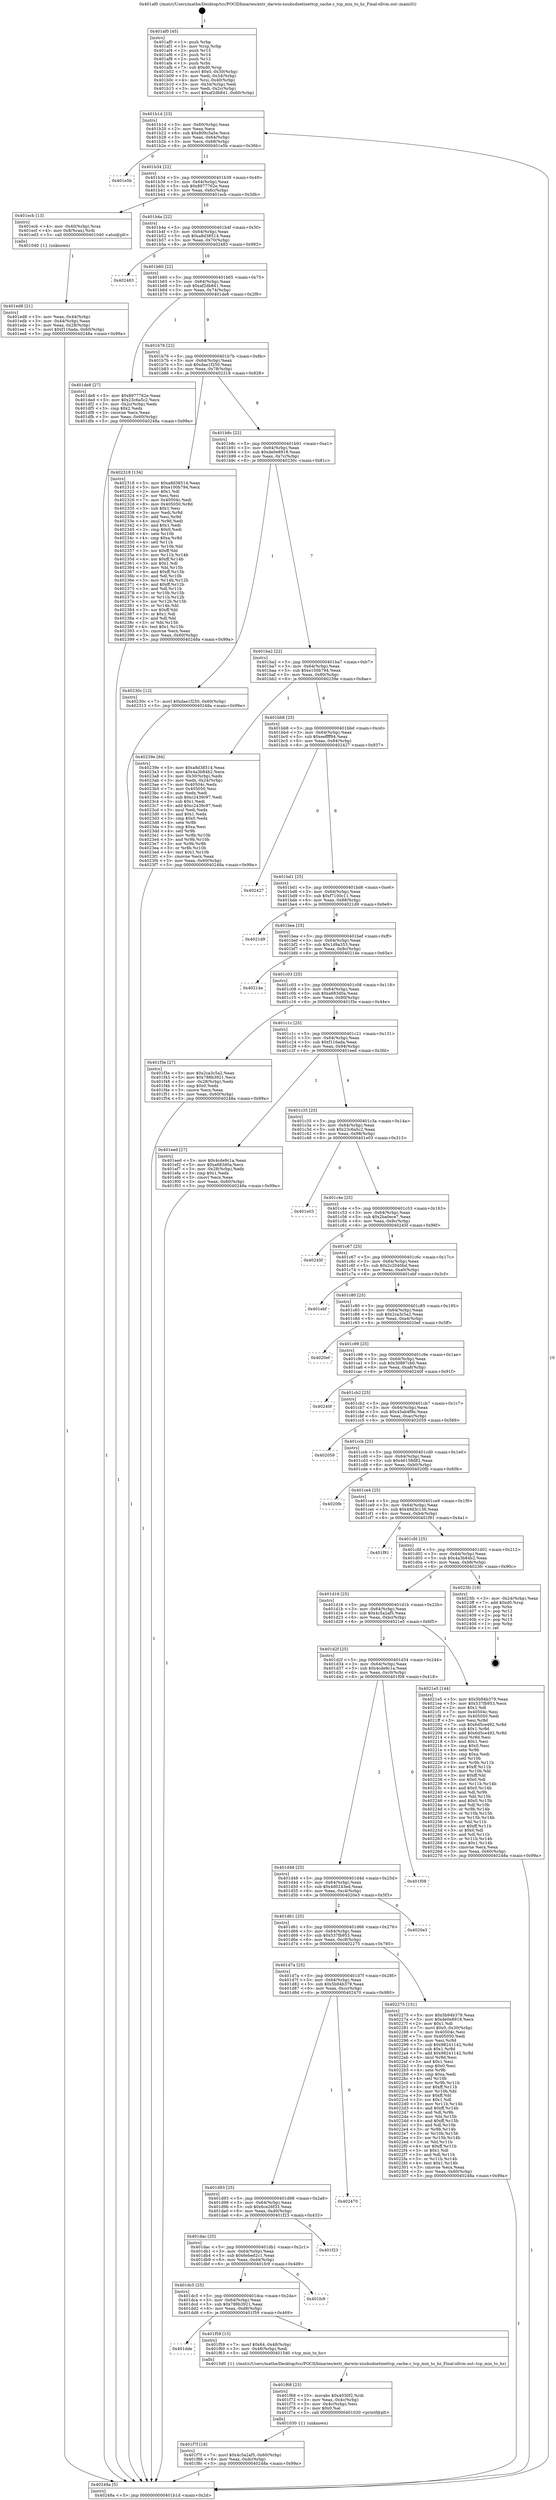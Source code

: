 digraph "0x401af0" {
  label = "0x401af0 (/mnt/c/Users/mathe/Desktop/tcc/POCII/binaries/extr_darwin-xnubsdnetinettcp_cache.c_tcp_min_to_hz_Final-ollvm.out::main(0))"
  labelloc = "t"
  node[shape=record]

  Entry [label="",width=0.3,height=0.3,shape=circle,fillcolor=black,style=filled]
  "0x401b1d" [label="{
     0x401b1d [23]\l
     | [instrs]\l
     &nbsp;&nbsp;0x401b1d \<+3\>: mov -0x60(%rbp),%eax\l
     &nbsp;&nbsp;0x401b20 \<+2\>: mov %eax,%ecx\l
     &nbsp;&nbsp;0x401b22 \<+6\>: sub $0x809c5a5e,%ecx\l
     &nbsp;&nbsp;0x401b28 \<+3\>: mov %eax,-0x64(%rbp)\l
     &nbsp;&nbsp;0x401b2b \<+3\>: mov %ecx,-0x68(%rbp)\l
     &nbsp;&nbsp;0x401b2e \<+6\>: je 0000000000401e5b \<main+0x36b\>\l
  }"]
  "0x401e5b" [label="{
     0x401e5b\l
  }", style=dashed]
  "0x401b34" [label="{
     0x401b34 [22]\l
     | [instrs]\l
     &nbsp;&nbsp;0x401b34 \<+5\>: jmp 0000000000401b39 \<main+0x49\>\l
     &nbsp;&nbsp;0x401b39 \<+3\>: mov -0x64(%rbp),%eax\l
     &nbsp;&nbsp;0x401b3c \<+5\>: sub $0x8977762e,%eax\l
     &nbsp;&nbsp;0x401b41 \<+3\>: mov %eax,-0x6c(%rbp)\l
     &nbsp;&nbsp;0x401b44 \<+6\>: je 0000000000401ecb \<main+0x3db\>\l
  }"]
  Exit [label="",width=0.3,height=0.3,shape=circle,fillcolor=black,style=filled,peripheries=2]
  "0x401ecb" [label="{
     0x401ecb [13]\l
     | [instrs]\l
     &nbsp;&nbsp;0x401ecb \<+4\>: mov -0x40(%rbp),%rax\l
     &nbsp;&nbsp;0x401ecf \<+4\>: mov 0x8(%rax),%rdi\l
     &nbsp;&nbsp;0x401ed3 \<+5\>: call 0000000000401040 \<atoi@plt\>\l
     | [calls]\l
     &nbsp;&nbsp;0x401040 \{1\} (unknown)\l
  }"]
  "0x401b4a" [label="{
     0x401b4a [22]\l
     | [instrs]\l
     &nbsp;&nbsp;0x401b4a \<+5\>: jmp 0000000000401b4f \<main+0x5f\>\l
     &nbsp;&nbsp;0x401b4f \<+3\>: mov -0x64(%rbp),%eax\l
     &nbsp;&nbsp;0x401b52 \<+5\>: sub $0xa8d38514,%eax\l
     &nbsp;&nbsp;0x401b57 \<+3\>: mov %eax,-0x70(%rbp)\l
     &nbsp;&nbsp;0x401b5a \<+6\>: je 0000000000402483 \<main+0x993\>\l
  }"]
  "0x401f7f" [label="{
     0x401f7f [18]\l
     | [instrs]\l
     &nbsp;&nbsp;0x401f7f \<+7\>: movl $0x4c5a2af5,-0x60(%rbp)\l
     &nbsp;&nbsp;0x401f86 \<+6\>: mov %eax,-0xdc(%rbp)\l
     &nbsp;&nbsp;0x401f8c \<+5\>: jmp 000000000040248a \<main+0x99a\>\l
  }"]
  "0x402483" [label="{
     0x402483\l
  }", style=dashed]
  "0x401b60" [label="{
     0x401b60 [22]\l
     | [instrs]\l
     &nbsp;&nbsp;0x401b60 \<+5\>: jmp 0000000000401b65 \<main+0x75\>\l
     &nbsp;&nbsp;0x401b65 \<+3\>: mov -0x64(%rbp),%eax\l
     &nbsp;&nbsp;0x401b68 \<+5\>: sub $0xaf2db841,%eax\l
     &nbsp;&nbsp;0x401b6d \<+3\>: mov %eax,-0x74(%rbp)\l
     &nbsp;&nbsp;0x401b70 \<+6\>: je 0000000000401de8 \<main+0x2f8\>\l
  }"]
  "0x401f68" [label="{
     0x401f68 [23]\l
     | [instrs]\l
     &nbsp;&nbsp;0x401f68 \<+10\>: movabs $0x4030f2,%rdi\l
     &nbsp;&nbsp;0x401f72 \<+3\>: mov %eax,-0x4c(%rbp)\l
     &nbsp;&nbsp;0x401f75 \<+3\>: mov -0x4c(%rbp),%esi\l
     &nbsp;&nbsp;0x401f78 \<+2\>: mov $0x0,%al\l
     &nbsp;&nbsp;0x401f7a \<+5\>: call 0000000000401030 \<printf@plt\>\l
     | [calls]\l
     &nbsp;&nbsp;0x401030 \{1\} (unknown)\l
  }"]
  "0x401de8" [label="{
     0x401de8 [27]\l
     | [instrs]\l
     &nbsp;&nbsp;0x401de8 \<+5\>: mov $0x8977762e,%eax\l
     &nbsp;&nbsp;0x401ded \<+5\>: mov $0x23c6a5c2,%ecx\l
     &nbsp;&nbsp;0x401df2 \<+3\>: mov -0x2c(%rbp),%edx\l
     &nbsp;&nbsp;0x401df5 \<+3\>: cmp $0x2,%edx\l
     &nbsp;&nbsp;0x401df8 \<+3\>: cmovne %ecx,%eax\l
     &nbsp;&nbsp;0x401dfb \<+3\>: mov %eax,-0x60(%rbp)\l
     &nbsp;&nbsp;0x401dfe \<+5\>: jmp 000000000040248a \<main+0x99a\>\l
  }"]
  "0x401b76" [label="{
     0x401b76 [22]\l
     | [instrs]\l
     &nbsp;&nbsp;0x401b76 \<+5\>: jmp 0000000000401b7b \<main+0x8b\>\l
     &nbsp;&nbsp;0x401b7b \<+3\>: mov -0x64(%rbp),%eax\l
     &nbsp;&nbsp;0x401b7e \<+5\>: sub $0xdae1f250,%eax\l
     &nbsp;&nbsp;0x401b83 \<+3\>: mov %eax,-0x78(%rbp)\l
     &nbsp;&nbsp;0x401b86 \<+6\>: je 0000000000402318 \<main+0x828\>\l
  }"]
  "0x40248a" [label="{
     0x40248a [5]\l
     | [instrs]\l
     &nbsp;&nbsp;0x40248a \<+5\>: jmp 0000000000401b1d \<main+0x2d\>\l
  }"]
  "0x401af0" [label="{
     0x401af0 [45]\l
     | [instrs]\l
     &nbsp;&nbsp;0x401af0 \<+1\>: push %rbp\l
     &nbsp;&nbsp;0x401af1 \<+3\>: mov %rsp,%rbp\l
     &nbsp;&nbsp;0x401af4 \<+2\>: push %r15\l
     &nbsp;&nbsp;0x401af6 \<+2\>: push %r14\l
     &nbsp;&nbsp;0x401af8 \<+2\>: push %r12\l
     &nbsp;&nbsp;0x401afa \<+1\>: push %rbx\l
     &nbsp;&nbsp;0x401afb \<+7\>: sub $0xd0,%rsp\l
     &nbsp;&nbsp;0x401b02 \<+7\>: movl $0x0,-0x30(%rbp)\l
     &nbsp;&nbsp;0x401b09 \<+3\>: mov %edi,-0x34(%rbp)\l
     &nbsp;&nbsp;0x401b0c \<+4\>: mov %rsi,-0x40(%rbp)\l
     &nbsp;&nbsp;0x401b10 \<+3\>: mov -0x34(%rbp),%edi\l
     &nbsp;&nbsp;0x401b13 \<+3\>: mov %edi,-0x2c(%rbp)\l
     &nbsp;&nbsp;0x401b16 \<+7\>: movl $0xaf2db841,-0x60(%rbp)\l
  }"]
  "0x401ed8" [label="{
     0x401ed8 [21]\l
     | [instrs]\l
     &nbsp;&nbsp;0x401ed8 \<+3\>: mov %eax,-0x44(%rbp)\l
     &nbsp;&nbsp;0x401edb \<+3\>: mov -0x44(%rbp),%eax\l
     &nbsp;&nbsp;0x401ede \<+3\>: mov %eax,-0x28(%rbp)\l
     &nbsp;&nbsp;0x401ee1 \<+7\>: movl $0xf116ada,-0x60(%rbp)\l
     &nbsp;&nbsp;0x401ee8 \<+5\>: jmp 000000000040248a \<main+0x99a\>\l
  }"]
  "0x401dde" [label="{
     0x401dde\l
  }", style=dashed]
  "0x402318" [label="{
     0x402318 [134]\l
     | [instrs]\l
     &nbsp;&nbsp;0x402318 \<+5\>: mov $0xa8d38514,%eax\l
     &nbsp;&nbsp;0x40231d \<+5\>: mov $0xe100b794,%ecx\l
     &nbsp;&nbsp;0x402322 \<+2\>: mov $0x1,%dl\l
     &nbsp;&nbsp;0x402324 \<+2\>: xor %esi,%esi\l
     &nbsp;&nbsp;0x402326 \<+7\>: mov 0x40504c,%edi\l
     &nbsp;&nbsp;0x40232d \<+8\>: mov 0x405050,%r8d\l
     &nbsp;&nbsp;0x402335 \<+3\>: sub $0x1,%esi\l
     &nbsp;&nbsp;0x402338 \<+3\>: mov %edi,%r9d\l
     &nbsp;&nbsp;0x40233b \<+3\>: add %esi,%r9d\l
     &nbsp;&nbsp;0x40233e \<+4\>: imul %r9d,%edi\l
     &nbsp;&nbsp;0x402342 \<+3\>: and $0x1,%edi\l
     &nbsp;&nbsp;0x402345 \<+3\>: cmp $0x0,%edi\l
     &nbsp;&nbsp;0x402348 \<+4\>: sete %r10b\l
     &nbsp;&nbsp;0x40234c \<+4\>: cmp $0xa,%r8d\l
     &nbsp;&nbsp;0x402350 \<+4\>: setl %r11b\l
     &nbsp;&nbsp;0x402354 \<+3\>: mov %r10b,%bl\l
     &nbsp;&nbsp;0x402357 \<+3\>: xor $0xff,%bl\l
     &nbsp;&nbsp;0x40235a \<+3\>: mov %r11b,%r14b\l
     &nbsp;&nbsp;0x40235d \<+4\>: xor $0xff,%r14b\l
     &nbsp;&nbsp;0x402361 \<+3\>: xor $0x1,%dl\l
     &nbsp;&nbsp;0x402364 \<+3\>: mov %bl,%r15b\l
     &nbsp;&nbsp;0x402367 \<+4\>: and $0xff,%r15b\l
     &nbsp;&nbsp;0x40236b \<+3\>: and %dl,%r10b\l
     &nbsp;&nbsp;0x40236e \<+3\>: mov %r14b,%r12b\l
     &nbsp;&nbsp;0x402371 \<+4\>: and $0xff,%r12b\l
     &nbsp;&nbsp;0x402375 \<+3\>: and %dl,%r11b\l
     &nbsp;&nbsp;0x402378 \<+3\>: or %r10b,%r15b\l
     &nbsp;&nbsp;0x40237b \<+3\>: or %r11b,%r12b\l
     &nbsp;&nbsp;0x40237e \<+3\>: xor %r12b,%r15b\l
     &nbsp;&nbsp;0x402381 \<+3\>: or %r14b,%bl\l
     &nbsp;&nbsp;0x402384 \<+3\>: xor $0xff,%bl\l
     &nbsp;&nbsp;0x402387 \<+3\>: or $0x1,%dl\l
     &nbsp;&nbsp;0x40238a \<+2\>: and %dl,%bl\l
     &nbsp;&nbsp;0x40238c \<+3\>: or %bl,%r15b\l
     &nbsp;&nbsp;0x40238f \<+4\>: test $0x1,%r15b\l
     &nbsp;&nbsp;0x402393 \<+3\>: cmovne %ecx,%eax\l
     &nbsp;&nbsp;0x402396 \<+3\>: mov %eax,-0x60(%rbp)\l
     &nbsp;&nbsp;0x402399 \<+5\>: jmp 000000000040248a \<main+0x99a\>\l
  }"]
  "0x401b8c" [label="{
     0x401b8c [22]\l
     | [instrs]\l
     &nbsp;&nbsp;0x401b8c \<+5\>: jmp 0000000000401b91 \<main+0xa1\>\l
     &nbsp;&nbsp;0x401b91 \<+3\>: mov -0x64(%rbp),%eax\l
     &nbsp;&nbsp;0x401b94 \<+5\>: sub $0xde0e8918,%eax\l
     &nbsp;&nbsp;0x401b99 \<+3\>: mov %eax,-0x7c(%rbp)\l
     &nbsp;&nbsp;0x401b9c \<+6\>: je 000000000040230c \<main+0x81c\>\l
  }"]
  "0x401f59" [label="{
     0x401f59 [15]\l
     | [instrs]\l
     &nbsp;&nbsp;0x401f59 \<+7\>: movl $0x64,-0x48(%rbp)\l
     &nbsp;&nbsp;0x401f60 \<+3\>: mov -0x48(%rbp),%edi\l
     &nbsp;&nbsp;0x401f63 \<+5\>: call 00000000004015d0 \<tcp_min_to_hz\>\l
     | [calls]\l
     &nbsp;&nbsp;0x4015d0 \{1\} (/mnt/c/Users/mathe/Desktop/tcc/POCII/binaries/extr_darwin-xnubsdnetinettcp_cache.c_tcp_min_to_hz_Final-ollvm.out::tcp_min_to_hz)\l
  }"]
  "0x40230c" [label="{
     0x40230c [12]\l
     | [instrs]\l
     &nbsp;&nbsp;0x40230c \<+7\>: movl $0xdae1f250,-0x60(%rbp)\l
     &nbsp;&nbsp;0x402313 \<+5\>: jmp 000000000040248a \<main+0x99a\>\l
  }"]
  "0x401ba2" [label="{
     0x401ba2 [22]\l
     | [instrs]\l
     &nbsp;&nbsp;0x401ba2 \<+5\>: jmp 0000000000401ba7 \<main+0xb7\>\l
     &nbsp;&nbsp;0x401ba7 \<+3\>: mov -0x64(%rbp),%eax\l
     &nbsp;&nbsp;0x401baa \<+5\>: sub $0xe100b794,%eax\l
     &nbsp;&nbsp;0x401baf \<+3\>: mov %eax,-0x80(%rbp)\l
     &nbsp;&nbsp;0x401bb2 \<+6\>: je 000000000040239e \<main+0x8ae\>\l
  }"]
  "0x401dc5" [label="{
     0x401dc5 [25]\l
     | [instrs]\l
     &nbsp;&nbsp;0x401dc5 \<+5\>: jmp 0000000000401dca \<main+0x2da\>\l
     &nbsp;&nbsp;0x401dca \<+3\>: mov -0x64(%rbp),%eax\l
     &nbsp;&nbsp;0x401dcd \<+5\>: sub $0x788b3921,%eax\l
     &nbsp;&nbsp;0x401dd2 \<+6\>: mov %eax,-0xd8(%rbp)\l
     &nbsp;&nbsp;0x401dd8 \<+6\>: je 0000000000401f59 \<main+0x469\>\l
  }"]
  "0x40239e" [label="{
     0x40239e [94]\l
     | [instrs]\l
     &nbsp;&nbsp;0x40239e \<+5\>: mov $0xa8d38514,%eax\l
     &nbsp;&nbsp;0x4023a3 \<+5\>: mov $0x4a3b84b2,%ecx\l
     &nbsp;&nbsp;0x4023a8 \<+3\>: mov -0x30(%rbp),%edx\l
     &nbsp;&nbsp;0x4023ab \<+3\>: mov %edx,-0x24(%rbp)\l
     &nbsp;&nbsp;0x4023ae \<+7\>: mov 0x40504c,%edx\l
     &nbsp;&nbsp;0x4023b5 \<+7\>: mov 0x405050,%esi\l
     &nbsp;&nbsp;0x4023bc \<+2\>: mov %edx,%edi\l
     &nbsp;&nbsp;0x4023be \<+6\>: sub $0xc2439c97,%edi\l
     &nbsp;&nbsp;0x4023c4 \<+3\>: sub $0x1,%edi\l
     &nbsp;&nbsp;0x4023c7 \<+6\>: add $0xc2439c97,%edi\l
     &nbsp;&nbsp;0x4023cd \<+3\>: imul %edi,%edx\l
     &nbsp;&nbsp;0x4023d0 \<+3\>: and $0x1,%edx\l
     &nbsp;&nbsp;0x4023d3 \<+3\>: cmp $0x0,%edx\l
     &nbsp;&nbsp;0x4023d6 \<+4\>: sete %r8b\l
     &nbsp;&nbsp;0x4023da \<+3\>: cmp $0xa,%esi\l
     &nbsp;&nbsp;0x4023dd \<+4\>: setl %r9b\l
     &nbsp;&nbsp;0x4023e1 \<+3\>: mov %r8b,%r10b\l
     &nbsp;&nbsp;0x4023e4 \<+3\>: and %r9b,%r10b\l
     &nbsp;&nbsp;0x4023e7 \<+3\>: xor %r9b,%r8b\l
     &nbsp;&nbsp;0x4023ea \<+3\>: or %r8b,%r10b\l
     &nbsp;&nbsp;0x4023ed \<+4\>: test $0x1,%r10b\l
     &nbsp;&nbsp;0x4023f1 \<+3\>: cmovne %ecx,%eax\l
     &nbsp;&nbsp;0x4023f4 \<+3\>: mov %eax,-0x60(%rbp)\l
     &nbsp;&nbsp;0x4023f7 \<+5\>: jmp 000000000040248a \<main+0x99a\>\l
  }"]
  "0x401bb8" [label="{
     0x401bb8 [25]\l
     | [instrs]\l
     &nbsp;&nbsp;0x401bb8 \<+5\>: jmp 0000000000401bbd \<main+0xcd\>\l
     &nbsp;&nbsp;0x401bbd \<+3\>: mov -0x64(%rbp),%eax\l
     &nbsp;&nbsp;0x401bc0 \<+5\>: sub $0xeeffff94,%eax\l
     &nbsp;&nbsp;0x401bc5 \<+6\>: mov %eax,-0x84(%rbp)\l
     &nbsp;&nbsp;0x401bcb \<+6\>: je 0000000000402427 \<main+0x937\>\l
  }"]
  "0x401fc9" [label="{
     0x401fc9\l
  }", style=dashed]
  "0x402427" [label="{
     0x402427\l
  }", style=dashed]
  "0x401bd1" [label="{
     0x401bd1 [25]\l
     | [instrs]\l
     &nbsp;&nbsp;0x401bd1 \<+5\>: jmp 0000000000401bd6 \<main+0xe6\>\l
     &nbsp;&nbsp;0x401bd6 \<+3\>: mov -0x64(%rbp),%eax\l
     &nbsp;&nbsp;0x401bd9 \<+5\>: sub $0xf7100c11,%eax\l
     &nbsp;&nbsp;0x401bde \<+6\>: mov %eax,-0x88(%rbp)\l
     &nbsp;&nbsp;0x401be4 \<+6\>: je 00000000004021d9 \<main+0x6e9\>\l
  }"]
  "0x401dac" [label="{
     0x401dac [25]\l
     | [instrs]\l
     &nbsp;&nbsp;0x401dac \<+5\>: jmp 0000000000401db1 \<main+0x2c1\>\l
     &nbsp;&nbsp;0x401db1 \<+3\>: mov -0x64(%rbp),%eax\l
     &nbsp;&nbsp;0x401db4 \<+5\>: sub $0x6ebed2c1,%eax\l
     &nbsp;&nbsp;0x401db9 \<+6\>: mov %eax,-0xd4(%rbp)\l
     &nbsp;&nbsp;0x401dbf \<+6\>: je 0000000000401fc9 \<main+0x4d9\>\l
  }"]
  "0x4021d9" [label="{
     0x4021d9\l
  }", style=dashed]
  "0x401bea" [label="{
     0x401bea [25]\l
     | [instrs]\l
     &nbsp;&nbsp;0x401bea \<+5\>: jmp 0000000000401bef \<main+0xff\>\l
     &nbsp;&nbsp;0x401bef \<+3\>: mov -0x64(%rbp),%eax\l
     &nbsp;&nbsp;0x401bf2 \<+5\>: sub $0x1d9a353,%eax\l
     &nbsp;&nbsp;0x401bf7 \<+6\>: mov %eax,-0x8c(%rbp)\l
     &nbsp;&nbsp;0x401bfd \<+6\>: je 000000000040214e \<main+0x65e\>\l
  }"]
  "0x401f23" [label="{
     0x401f23\l
  }", style=dashed]
  "0x40214e" [label="{
     0x40214e\l
  }", style=dashed]
  "0x401c03" [label="{
     0x401c03 [25]\l
     | [instrs]\l
     &nbsp;&nbsp;0x401c03 \<+5\>: jmp 0000000000401c08 \<main+0x118\>\l
     &nbsp;&nbsp;0x401c08 \<+3\>: mov -0x64(%rbp),%eax\l
     &nbsp;&nbsp;0x401c0b \<+5\>: sub $0xa683d0a,%eax\l
     &nbsp;&nbsp;0x401c10 \<+6\>: mov %eax,-0x90(%rbp)\l
     &nbsp;&nbsp;0x401c16 \<+6\>: je 0000000000401f3e \<main+0x44e\>\l
  }"]
  "0x401d93" [label="{
     0x401d93 [25]\l
     | [instrs]\l
     &nbsp;&nbsp;0x401d93 \<+5\>: jmp 0000000000401d98 \<main+0x2a8\>\l
     &nbsp;&nbsp;0x401d98 \<+3\>: mov -0x64(%rbp),%eax\l
     &nbsp;&nbsp;0x401d9b \<+5\>: sub $0x6ce26f33,%eax\l
     &nbsp;&nbsp;0x401da0 \<+6\>: mov %eax,-0xd0(%rbp)\l
     &nbsp;&nbsp;0x401da6 \<+6\>: je 0000000000401f23 \<main+0x433\>\l
  }"]
  "0x401f3e" [label="{
     0x401f3e [27]\l
     | [instrs]\l
     &nbsp;&nbsp;0x401f3e \<+5\>: mov $0x2ca3c5a2,%eax\l
     &nbsp;&nbsp;0x401f43 \<+5\>: mov $0x788b3921,%ecx\l
     &nbsp;&nbsp;0x401f48 \<+3\>: mov -0x28(%rbp),%edx\l
     &nbsp;&nbsp;0x401f4b \<+3\>: cmp $0x0,%edx\l
     &nbsp;&nbsp;0x401f4e \<+3\>: cmove %ecx,%eax\l
     &nbsp;&nbsp;0x401f51 \<+3\>: mov %eax,-0x60(%rbp)\l
     &nbsp;&nbsp;0x401f54 \<+5\>: jmp 000000000040248a \<main+0x99a\>\l
  }"]
  "0x401c1c" [label="{
     0x401c1c [25]\l
     | [instrs]\l
     &nbsp;&nbsp;0x401c1c \<+5\>: jmp 0000000000401c21 \<main+0x131\>\l
     &nbsp;&nbsp;0x401c21 \<+3\>: mov -0x64(%rbp),%eax\l
     &nbsp;&nbsp;0x401c24 \<+5\>: sub $0xf116ada,%eax\l
     &nbsp;&nbsp;0x401c29 \<+6\>: mov %eax,-0x94(%rbp)\l
     &nbsp;&nbsp;0x401c2f \<+6\>: je 0000000000401eed \<main+0x3fd\>\l
  }"]
  "0x402470" [label="{
     0x402470\l
  }", style=dashed]
  "0x401eed" [label="{
     0x401eed [27]\l
     | [instrs]\l
     &nbsp;&nbsp;0x401eed \<+5\>: mov $0x4cde9c1a,%eax\l
     &nbsp;&nbsp;0x401ef2 \<+5\>: mov $0xa683d0a,%ecx\l
     &nbsp;&nbsp;0x401ef7 \<+3\>: mov -0x28(%rbp),%edx\l
     &nbsp;&nbsp;0x401efa \<+3\>: cmp $0x1,%edx\l
     &nbsp;&nbsp;0x401efd \<+3\>: cmovl %ecx,%eax\l
     &nbsp;&nbsp;0x401f00 \<+3\>: mov %eax,-0x60(%rbp)\l
     &nbsp;&nbsp;0x401f03 \<+5\>: jmp 000000000040248a \<main+0x99a\>\l
  }"]
  "0x401c35" [label="{
     0x401c35 [25]\l
     | [instrs]\l
     &nbsp;&nbsp;0x401c35 \<+5\>: jmp 0000000000401c3a \<main+0x14a\>\l
     &nbsp;&nbsp;0x401c3a \<+3\>: mov -0x64(%rbp),%eax\l
     &nbsp;&nbsp;0x401c3d \<+5\>: sub $0x23c6a5c2,%eax\l
     &nbsp;&nbsp;0x401c42 \<+6\>: mov %eax,-0x98(%rbp)\l
     &nbsp;&nbsp;0x401c48 \<+6\>: je 0000000000401e03 \<main+0x313\>\l
  }"]
  "0x401d7a" [label="{
     0x401d7a [25]\l
     | [instrs]\l
     &nbsp;&nbsp;0x401d7a \<+5\>: jmp 0000000000401d7f \<main+0x28f\>\l
     &nbsp;&nbsp;0x401d7f \<+3\>: mov -0x64(%rbp),%eax\l
     &nbsp;&nbsp;0x401d82 \<+5\>: sub $0x5b94b379,%eax\l
     &nbsp;&nbsp;0x401d87 \<+6\>: mov %eax,-0xcc(%rbp)\l
     &nbsp;&nbsp;0x401d8d \<+6\>: je 0000000000402470 \<main+0x980\>\l
  }"]
  "0x401e03" [label="{
     0x401e03\l
  }", style=dashed]
  "0x401c4e" [label="{
     0x401c4e [25]\l
     | [instrs]\l
     &nbsp;&nbsp;0x401c4e \<+5\>: jmp 0000000000401c53 \<main+0x163\>\l
     &nbsp;&nbsp;0x401c53 \<+3\>: mov -0x64(%rbp),%eax\l
     &nbsp;&nbsp;0x401c56 \<+5\>: sub $0x2ba0ece7,%eax\l
     &nbsp;&nbsp;0x401c5b \<+6\>: mov %eax,-0x9c(%rbp)\l
     &nbsp;&nbsp;0x401c61 \<+6\>: je 000000000040245f \<main+0x96f\>\l
  }"]
  "0x402275" [label="{
     0x402275 [151]\l
     | [instrs]\l
     &nbsp;&nbsp;0x402275 \<+5\>: mov $0x5b94b379,%eax\l
     &nbsp;&nbsp;0x40227a \<+5\>: mov $0xde0e8918,%ecx\l
     &nbsp;&nbsp;0x40227f \<+2\>: mov $0x1,%dl\l
     &nbsp;&nbsp;0x402281 \<+7\>: movl $0x0,-0x30(%rbp)\l
     &nbsp;&nbsp;0x402288 \<+7\>: mov 0x40504c,%esi\l
     &nbsp;&nbsp;0x40228f \<+7\>: mov 0x405050,%edi\l
     &nbsp;&nbsp;0x402296 \<+3\>: mov %esi,%r8d\l
     &nbsp;&nbsp;0x402299 \<+7\>: sub $0x98241142,%r8d\l
     &nbsp;&nbsp;0x4022a0 \<+4\>: sub $0x1,%r8d\l
     &nbsp;&nbsp;0x4022a4 \<+7\>: add $0x98241142,%r8d\l
     &nbsp;&nbsp;0x4022ab \<+4\>: imul %r8d,%esi\l
     &nbsp;&nbsp;0x4022af \<+3\>: and $0x1,%esi\l
     &nbsp;&nbsp;0x4022b2 \<+3\>: cmp $0x0,%esi\l
     &nbsp;&nbsp;0x4022b5 \<+4\>: sete %r9b\l
     &nbsp;&nbsp;0x4022b9 \<+3\>: cmp $0xa,%edi\l
     &nbsp;&nbsp;0x4022bc \<+4\>: setl %r10b\l
     &nbsp;&nbsp;0x4022c0 \<+3\>: mov %r9b,%r11b\l
     &nbsp;&nbsp;0x4022c3 \<+4\>: xor $0xff,%r11b\l
     &nbsp;&nbsp;0x4022c7 \<+3\>: mov %r10b,%bl\l
     &nbsp;&nbsp;0x4022ca \<+3\>: xor $0xff,%bl\l
     &nbsp;&nbsp;0x4022cd \<+3\>: xor $0x1,%dl\l
     &nbsp;&nbsp;0x4022d0 \<+3\>: mov %r11b,%r14b\l
     &nbsp;&nbsp;0x4022d3 \<+4\>: and $0xff,%r14b\l
     &nbsp;&nbsp;0x4022d7 \<+3\>: and %dl,%r9b\l
     &nbsp;&nbsp;0x4022da \<+3\>: mov %bl,%r15b\l
     &nbsp;&nbsp;0x4022dd \<+4\>: and $0xff,%r15b\l
     &nbsp;&nbsp;0x4022e1 \<+3\>: and %dl,%r10b\l
     &nbsp;&nbsp;0x4022e4 \<+3\>: or %r9b,%r14b\l
     &nbsp;&nbsp;0x4022e7 \<+3\>: or %r10b,%r15b\l
     &nbsp;&nbsp;0x4022ea \<+3\>: xor %r15b,%r14b\l
     &nbsp;&nbsp;0x4022ed \<+3\>: or %bl,%r11b\l
     &nbsp;&nbsp;0x4022f0 \<+4\>: xor $0xff,%r11b\l
     &nbsp;&nbsp;0x4022f4 \<+3\>: or $0x1,%dl\l
     &nbsp;&nbsp;0x4022f7 \<+3\>: and %dl,%r11b\l
     &nbsp;&nbsp;0x4022fa \<+3\>: or %r11b,%r14b\l
     &nbsp;&nbsp;0x4022fd \<+4\>: test $0x1,%r14b\l
     &nbsp;&nbsp;0x402301 \<+3\>: cmovne %ecx,%eax\l
     &nbsp;&nbsp;0x402304 \<+3\>: mov %eax,-0x60(%rbp)\l
     &nbsp;&nbsp;0x402307 \<+5\>: jmp 000000000040248a \<main+0x99a\>\l
  }"]
  "0x40245f" [label="{
     0x40245f\l
  }", style=dashed]
  "0x401c67" [label="{
     0x401c67 [25]\l
     | [instrs]\l
     &nbsp;&nbsp;0x401c67 \<+5\>: jmp 0000000000401c6c \<main+0x17c\>\l
     &nbsp;&nbsp;0x401c6c \<+3\>: mov -0x64(%rbp),%eax\l
     &nbsp;&nbsp;0x401c6f \<+5\>: sub $0x2c2040bd,%eax\l
     &nbsp;&nbsp;0x401c74 \<+6\>: mov %eax,-0xa0(%rbp)\l
     &nbsp;&nbsp;0x401c7a \<+6\>: je 0000000000401ebf \<main+0x3cf\>\l
  }"]
  "0x401d61" [label="{
     0x401d61 [25]\l
     | [instrs]\l
     &nbsp;&nbsp;0x401d61 \<+5\>: jmp 0000000000401d66 \<main+0x276\>\l
     &nbsp;&nbsp;0x401d66 \<+3\>: mov -0x64(%rbp),%eax\l
     &nbsp;&nbsp;0x401d69 \<+5\>: sub $0x537fb953,%eax\l
     &nbsp;&nbsp;0x401d6e \<+6\>: mov %eax,-0xc8(%rbp)\l
     &nbsp;&nbsp;0x401d74 \<+6\>: je 0000000000402275 \<main+0x785\>\l
  }"]
  "0x401ebf" [label="{
     0x401ebf\l
  }", style=dashed]
  "0x401c80" [label="{
     0x401c80 [25]\l
     | [instrs]\l
     &nbsp;&nbsp;0x401c80 \<+5\>: jmp 0000000000401c85 \<main+0x195\>\l
     &nbsp;&nbsp;0x401c85 \<+3\>: mov -0x64(%rbp),%eax\l
     &nbsp;&nbsp;0x401c88 \<+5\>: sub $0x2ca3c5a2,%eax\l
     &nbsp;&nbsp;0x401c8d \<+6\>: mov %eax,-0xa4(%rbp)\l
     &nbsp;&nbsp;0x401c93 \<+6\>: je 00000000004020ef \<main+0x5ff\>\l
  }"]
  "0x4020e3" [label="{
     0x4020e3\l
  }", style=dashed]
  "0x4020ef" [label="{
     0x4020ef\l
  }", style=dashed]
  "0x401c99" [label="{
     0x401c99 [25]\l
     | [instrs]\l
     &nbsp;&nbsp;0x401c99 \<+5\>: jmp 0000000000401c9e \<main+0x1ae\>\l
     &nbsp;&nbsp;0x401c9e \<+3\>: mov -0x64(%rbp),%eax\l
     &nbsp;&nbsp;0x401ca1 \<+5\>: sub $0x30887cb0,%eax\l
     &nbsp;&nbsp;0x401ca6 \<+6\>: mov %eax,-0xa8(%rbp)\l
     &nbsp;&nbsp;0x401cac \<+6\>: je 000000000040240f \<main+0x91f\>\l
  }"]
  "0x401d48" [label="{
     0x401d48 [25]\l
     | [instrs]\l
     &nbsp;&nbsp;0x401d48 \<+5\>: jmp 0000000000401d4d \<main+0x25d\>\l
     &nbsp;&nbsp;0x401d4d \<+3\>: mov -0x64(%rbp),%eax\l
     &nbsp;&nbsp;0x401d50 \<+5\>: sub $0x4d0243ed,%eax\l
     &nbsp;&nbsp;0x401d55 \<+6\>: mov %eax,-0xc4(%rbp)\l
     &nbsp;&nbsp;0x401d5b \<+6\>: je 00000000004020e3 \<main+0x5f3\>\l
  }"]
  "0x40240f" [label="{
     0x40240f\l
  }", style=dashed]
  "0x401cb2" [label="{
     0x401cb2 [25]\l
     | [instrs]\l
     &nbsp;&nbsp;0x401cb2 \<+5\>: jmp 0000000000401cb7 \<main+0x1c7\>\l
     &nbsp;&nbsp;0x401cb7 \<+3\>: mov -0x64(%rbp),%eax\l
     &nbsp;&nbsp;0x401cba \<+5\>: sub $0x45ab4f9e,%eax\l
     &nbsp;&nbsp;0x401cbf \<+6\>: mov %eax,-0xac(%rbp)\l
     &nbsp;&nbsp;0x401cc5 \<+6\>: je 0000000000402059 \<main+0x569\>\l
  }"]
  "0x401f08" [label="{
     0x401f08\l
  }", style=dashed]
  "0x402059" [label="{
     0x402059\l
  }", style=dashed]
  "0x401ccb" [label="{
     0x401ccb [25]\l
     | [instrs]\l
     &nbsp;&nbsp;0x401ccb \<+5\>: jmp 0000000000401cd0 \<main+0x1e0\>\l
     &nbsp;&nbsp;0x401cd0 \<+3\>: mov -0x64(%rbp),%eax\l
     &nbsp;&nbsp;0x401cd3 \<+5\>: sub $0x46158d82,%eax\l
     &nbsp;&nbsp;0x401cd8 \<+6\>: mov %eax,-0xb0(%rbp)\l
     &nbsp;&nbsp;0x401cde \<+6\>: je 00000000004020fb \<main+0x60b\>\l
  }"]
  "0x401d2f" [label="{
     0x401d2f [25]\l
     | [instrs]\l
     &nbsp;&nbsp;0x401d2f \<+5\>: jmp 0000000000401d34 \<main+0x244\>\l
     &nbsp;&nbsp;0x401d34 \<+3\>: mov -0x64(%rbp),%eax\l
     &nbsp;&nbsp;0x401d37 \<+5\>: sub $0x4cde9c1a,%eax\l
     &nbsp;&nbsp;0x401d3c \<+6\>: mov %eax,-0xc0(%rbp)\l
     &nbsp;&nbsp;0x401d42 \<+6\>: je 0000000000401f08 \<main+0x418\>\l
  }"]
  "0x4020fb" [label="{
     0x4020fb\l
  }", style=dashed]
  "0x401ce4" [label="{
     0x401ce4 [25]\l
     | [instrs]\l
     &nbsp;&nbsp;0x401ce4 \<+5\>: jmp 0000000000401ce9 \<main+0x1f9\>\l
     &nbsp;&nbsp;0x401ce9 \<+3\>: mov -0x64(%rbp),%eax\l
     &nbsp;&nbsp;0x401cec \<+5\>: sub $0x49d3c136,%eax\l
     &nbsp;&nbsp;0x401cf1 \<+6\>: mov %eax,-0xb4(%rbp)\l
     &nbsp;&nbsp;0x401cf7 \<+6\>: je 0000000000401f91 \<main+0x4a1\>\l
  }"]
  "0x4021e5" [label="{
     0x4021e5 [144]\l
     | [instrs]\l
     &nbsp;&nbsp;0x4021e5 \<+5\>: mov $0x5b94b379,%eax\l
     &nbsp;&nbsp;0x4021ea \<+5\>: mov $0x537fb953,%ecx\l
     &nbsp;&nbsp;0x4021ef \<+2\>: mov $0x1,%dl\l
     &nbsp;&nbsp;0x4021f1 \<+7\>: mov 0x40504c,%esi\l
     &nbsp;&nbsp;0x4021f8 \<+7\>: mov 0x405050,%edi\l
     &nbsp;&nbsp;0x4021ff \<+3\>: mov %esi,%r8d\l
     &nbsp;&nbsp;0x402202 \<+7\>: sub $0x6d5ce492,%r8d\l
     &nbsp;&nbsp;0x402209 \<+4\>: sub $0x1,%r8d\l
     &nbsp;&nbsp;0x40220d \<+7\>: add $0x6d5ce492,%r8d\l
     &nbsp;&nbsp;0x402214 \<+4\>: imul %r8d,%esi\l
     &nbsp;&nbsp;0x402218 \<+3\>: and $0x1,%esi\l
     &nbsp;&nbsp;0x40221b \<+3\>: cmp $0x0,%esi\l
     &nbsp;&nbsp;0x40221e \<+4\>: sete %r9b\l
     &nbsp;&nbsp;0x402222 \<+3\>: cmp $0xa,%edi\l
     &nbsp;&nbsp;0x402225 \<+4\>: setl %r10b\l
     &nbsp;&nbsp;0x402229 \<+3\>: mov %r9b,%r11b\l
     &nbsp;&nbsp;0x40222c \<+4\>: xor $0xff,%r11b\l
     &nbsp;&nbsp;0x402230 \<+3\>: mov %r10b,%bl\l
     &nbsp;&nbsp;0x402233 \<+3\>: xor $0xff,%bl\l
     &nbsp;&nbsp;0x402236 \<+3\>: xor $0x0,%dl\l
     &nbsp;&nbsp;0x402239 \<+3\>: mov %r11b,%r14b\l
     &nbsp;&nbsp;0x40223c \<+4\>: and $0x0,%r14b\l
     &nbsp;&nbsp;0x402240 \<+3\>: and %dl,%r9b\l
     &nbsp;&nbsp;0x402243 \<+3\>: mov %bl,%r15b\l
     &nbsp;&nbsp;0x402246 \<+4\>: and $0x0,%r15b\l
     &nbsp;&nbsp;0x40224a \<+3\>: and %dl,%r10b\l
     &nbsp;&nbsp;0x40224d \<+3\>: or %r9b,%r14b\l
     &nbsp;&nbsp;0x402250 \<+3\>: or %r10b,%r15b\l
     &nbsp;&nbsp;0x402253 \<+3\>: xor %r15b,%r14b\l
     &nbsp;&nbsp;0x402256 \<+3\>: or %bl,%r11b\l
     &nbsp;&nbsp;0x402259 \<+4\>: xor $0xff,%r11b\l
     &nbsp;&nbsp;0x40225d \<+3\>: or $0x0,%dl\l
     &nbsp;&nbsp;0x402260 \<+3\>: and %dl,%r11b\l
     &nbsp;&nbsp;0x402263 \<+3\>: or %r11b,%r14b\l
     &nbsp;&nbsp;0x402266 \<+4\>: test $0x1,%r14b\l
     &nbsp;&nbsp;0x40226a \<+3\>: cmovne %ecx,%eax\l
     &nbsp;&nbsp;0x40226d \<+3\>: mov %eax,-0x60(%rbp)\l
     &nbsp;&nbsp;0x402270 \<+5\>: jmp 000000000040248a \<main+0x99a\>\l
  }"]
  "0x401f91" [label="{
     0x401f91\l
  }", style=dashed]
  "0x401cfd" [label="{
     0x401cfd [25]\l
     | [instrs]\l
     &nbsp;&nbsp;0x401cfd \<+5\>: jmp 0000000000401d02 \<main+0x212\>\l
     &nbsp;&nbsp;0x401d02 \<+3\>: mov -0x64(%rbp),%eax\l
     &nbsp;&nbsp;0x401d05 \<+5\>: sub $0x4a3b84b2,%eax\l
     &nbsp;&nbsp;0x401d0a \<+6\>: mov %eax,-0xb8(%rbp)\l
     &nbsp;&nbsp;0x401d10 \<+6\>: je 00000000004023fc \<main+0x90c\>\l
  }"]
  "0x401d16" [label="{
     0x401d16 [25]\l
     | [instrs]\l
     &nbsp;&nbsp;0x401d16 \<+5\>: jmp 0000000000401d1b \<main+0x22b\>\l
     &nbsp;&nbsp;0x401d1b \<+3\>: mov -0x64(%rbp),%eax\l
     &nbsp;&nbsp;0x401d1e \<+5\>: sub $0x4c5a2af5,%eax\l
     &nbsp;&nbsp;0x401d23 \<+6\>: mov %eax,-0xbc(%rbp)\l
     &nbsp;&nbsp;0x401d29 \<+6\>: je 00000000004021e5 \<main+0x6f5\>\l
  }"]
  "0x4023fc" [label="{
     0x4023fc [19]\l
     | [instrs]\l
     &nbsp;&nbsp;0x4023fc \<+3\>: mov -0x24(%rbp),%eax\l
     &nbsp;&nbsp;0x4023ff \<+7\>: add $0xd0,%rsp\l
     &nbsp;&nbsp;0x402406 \<+1\>: pop %rbx\l
     &nbsp;&nbsp;0x402407 \<+2\>: pop %r12\l
     &nbsp;&nbsp;0x402409 \<+2\>: pop %r14\l
     &nbsp;&nbsp;0x40240b \<+2\>: pop %r15\l
     &nbsp;&nbsp;0x40240d \<+1\>: pop %rbp\l
     &nbsp;&nbsp;0x40240e \<+1\>: ret\l
  }"]
  Entry -> "0x401af0" [label=" 1"]
  "0x401b1d" -> "0x401e5b" [label=" 0"]
  "0x401b1d" -> "0x401b34" [label=" 11"]
  "0x4023fc" -> Exit [label=" 1"]
  "0x401b34" -> "0x401ecb" [label=" 1"]
  "0x401b34" -> "0x401b4a" [label=" 10"]
  "0x40239e" -> "0x40248a" [label=" 1"]
  "0x401b4a" -> "0x402483" [label=" 0"]
  "0x401b4a" -> "0x401b60" [label=" 10"]
  "0x402318" -> "0x40248a" [label=" 1"]
  "0x401b60" -> "0x401de8" [label=" 1"]
  "0x401b60" -> "0x401b76" [label=" 9"]
  "0x401de8" -> "0x40248a" [label=" 1"]
  "0x401af0" -> "0x401b1d" [label=" 1"]
  "0x40248a" -> "0x401b1d" [label=" 10"]
  "0x401ecb" -> "0x401ed8" [label=" 1"]
  "0x401ed8" -> "0x40248a" [label=" 1"]
  "0x40230c" -> "0x40248a" [label=" 1"]
  "0x401b76" -> "0x402318" [label=" 1"]
  "0x401b76" -> "0x401b8c" [label=" 8"]
  "0x402275" -> "0x40248a" [label=" 1"]
  "0x401b8c" -> "0x40230c" [label=" 1"]
  "0x401b8c" -> "0x401ba2" [label=" 7"]
  "0x4021e5" -> "0x40248a" [label=" 1"]
  "0x401ba2" -> "0x40239e" [label=" 1"]
  "0x401ba2" -> "0x401bb8" [label=" 6"]
  "0x401f68" -> "0x401f7f" [label=" 1"]
  "0x401bb8" -> "0x402427" [label=" 0"]
  "0x401bb8" -> "0x401bd1" [label=" 6"]
  "0x401f59" -> "0x401f68" [label=" 1"]
  "0x401bd1" -> "0x4021d9" [label=" 0"]
  "0x401bd1" -> "0x401bea" [label=" 6"]
  "0x401dc5" -> "0x401f59" [label=" 1"]
  "0x401bea" -> "0x40214e" [label=" 0"]
  "0x401bea" -> "0x401c03" [label=" 6"]
  "0x401f7f" -> "0x40248a" [label=" 1"]
  "0x401c03" -> "0x401f3e" [label=" 1"]
  "0x401c03" -> "0x401c1c" [label=" 5"]
  "0x401dac" -> "0x401fc9" [label=" 0"]
  "0x401c1c" -> "0x401eed" [label=" 1"]
  "0x401c1c" -> "0x401c35" [label=" 4"]
  "0x401eed" -> "0x40248a" [label=" 1"]
  "0x401f3e" -> "0x40248a" [label=" 1"]
  "0x401dc5" -> "0x401dde" [label=" 0"]
  "0x401c35" -> "0x401e03" [label=" 0"]
  "0x401c35" -> "0x401c4e" [label=" 4"]
  "0x401d93" -> "0x401f23" [label=" 0"]
  "0x401c4e" -> "0x40245f" [label=" 0"]
  "0x401c4e" -> "0x401c67" [label=" 4"]
  "0x401dac" -> "0x401dc5" [label=" 1"]
  "0x401c67" -> "0x401ebf" [label=" 0"]
  "0x401c67" -> "0x401c80" [label=" 4"]
  "0x401d7a" -> "0x402470" [label=" 0"]
  "0x401c80" -> "0x4020ef" [label=" 0"]
  "0x401c80" -> "0x401c99" [label=" 4"]
  "0x401d93" -> "0x401dac" [label=" 1"]
  "0x401c99" -> "0x40240f" [label=" 0"]
  "0x401c99" -> "0x401cb2" [label=" 4"]
  "0x401d61" -> "0x402275" [label=" 1"]
  "0x401cb2" -> "0x402059" [label=" 0"]
  "0x401cb2" -> "0x401ccb" [label=" 4"]
  "0x401d7a" -> "0x401d93" [label=" 1"]
  "0x401ccb" -> "0x4020fb" [label=" 0"]
  "0x401ccb" -> "0x401ce4" [label=" 4"]
  "0x401d48" -> "0x4020e3" [label=" 0"]
  "0x401ce4" -> "0x401f91" [label=" 0"]
  "0x401ce4" -> "0x401cfd" [label=" 4"]
  "0x401d61" -> "0x401d7a" [label=" 1"]
  "0x401cfd" -> "0x4023fc" [label=" 1"]
  "0x401cfd" -> "0x401d16" [label=" 3"]
  "0x401d2f" -> "0x401d48" [label=" 2"]
  "0x401d16" -> "0x4021e5" [label=" 1"]
  "0x401d16" -> "0x401d2f" [label=" 2"]
  "0x401d48" -> "0x401d61" [label=" 2"]
  "0x401d2f" -> "0x401f08" [label=" 0"]
}
